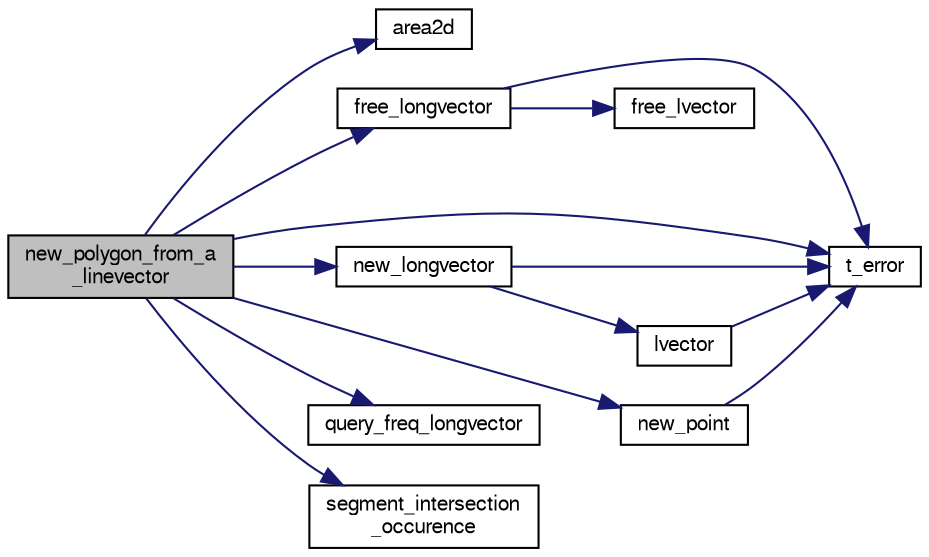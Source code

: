 digraph "new_polygon_from_a_linevector"
{
  bgcolor="transparent";
  edge [fontname="FreeSans",fontsize="10",labelfontname="FreeSans",labelfontsize="10"];
  node [fontname="FreeSans",fontsize="10",shape=record];
  rankdir="LR";
  Node1 [label="new_polygon_from_a\l_linevector",height=0.2,width=0.4,color="black", fillcolor="grey75", style="filled" fontcolor="black"];
  Node1 -> Node2 [color="midnightblue",fontsize="10",style="solid",fontname="FreeSans"];
  Node2 [label="area2d",height=0.2,width=0.4,color="black",URL="$geometry__utilities_8c.html#a12c64e39bdb724a66dab8a3c95e501b1"];
  Node1 -> Node3 [color="midnightblue",fontsize="10",style="solid",fontname="FreeSans"];
  Node3 [label="free_longvector",height=0.2,width=0.4,color="black",URL="$alloc_8c.html#a04fde7eac99d9b9020b658a49670f86c"];
  Node3 -> Node4 [color="midnightblue",fontsize="10",style="solid",fontname="FreeSans"];
  Node4 [label="t_error",height=0.2,width=0.4,color="black",URL="$error_8c.html#af79ef7c6656ef0f3d2786e2b09c1755f"];
  Node3 -> Node5 [color="midnightblue",fontsize="10",style="solid",fontname="FreeSans"];
  Node5 [label="free_lvector",height=0.2,width=0.4,color="black",URL="$alloc_8c.html#a06786bf777613d3724c0f5e8425a03af"];
  Node1 -> Node6 [color="midnightblue",fontsize="10",style="solid",fontname="FreeSans"];
  Node6 [label="new_longvector",height=0.2,width=0.4,color="black",URL="$alloc_8c.html#a85853f82d1b0df7d49c675476f31c68f"];
  Node6 -> Node4 [color="midnightblue",fontsize="10",style="solid",fontname="FreeSans"];
  Node6 -> Node7 [color="midnightblue",fontsize="10",style="solid",fontname="FreeSans"];
  Node7 [label="lvector",height=0.2,width=0.4,color="black",URL="$alloc_8c.html#af4f505f2dcb9ffd8fb12a7750b38b7e5"];
  Node7 -> Node4 [color="midnightblue",fontsize="10",style="solid",fontname="FreeSans"];
  Node1 -> Node8 [color="midnightblue",fontsize="10",style="solid",fontname="FreeSans"];
  Node8 [label="new_point",height=0.2,width=0.4,color="black",URL="$geometry_8c.html#a49193cd7a27109da689dd26a0ce1fc75"];
  Node8 -> Node4 [color="midnightblue",fontsize="10",style="solid",fontname="FreeSans"];
  Node1 -> Node9 [color="midnightblue",fontsize="10",style="solid",fontname="FreeSans"];
  Node9 [label="query_freq_longvector",height=0.2,width=0.4,color="black",URL="$geometry__utilities_8c.html#a1ff1ee95b124d56c7a5e5c7c1f3ff425"];
  Node1 -> Node10 [color="midnightblue",fontsize="10",style="solid",fontname="FreeSans"];
  Node10 [label="segment_intersection\l_occurence",height=0.2,width=0.4,color="black",URL="$geometry__utilities_8c.html#acc2804c94dc8291d2b41d30316158605"];
  Node1 -> Node4 [color="midnightblue",fontsize="10",style="solid",fontname="FreeSans"];
}
